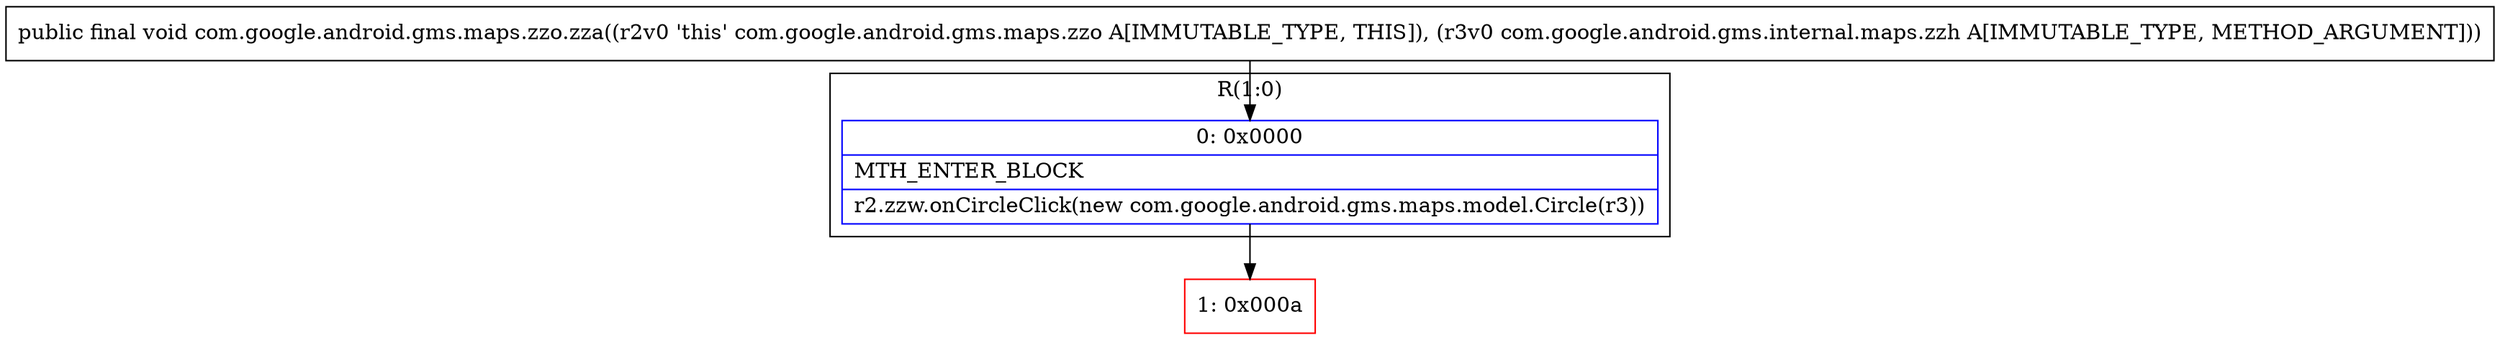 digraph "CFG forcom.google.android.gms.maps.zzo.zza(Lcom\/google\/android\/gms\/internal\/maps\/zzh;)V" {
subgraph cluster_Region_730993795 {
label = "R(1:0)";
node [shape=record,color=blue];
Node_0 [shape=record,label="{0\:\ 0x0000|MTH_ENTER_BLOCK\l|r2.zzw.onCircleClick(new com.google.android.gms.maps.model.Circle(r3))\l}"];
}
Node_1 [shape=record,color=red,label="{1\:\ 0x000a}"];
MethodNode[shape=record,label="{public final void com.google.android.gms.maps.zzo.zza((r2v0 'this' com.google.android.gms.maps.zzo A[IMMUTABLE_TYPE, THIS]), (r3v0 com.google.android.gms.internal.maps.zzh A[IMMUTABLE_TYPE, METHOD_ARGUMENT])) }"];
MethodNode -> Node_0;
Node_0 -> Node_1;
}

